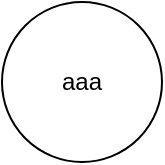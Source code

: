 <mxfile version="14.0.1" type="github">
  <diagram id="Yume8OBUcKfEvlyxWnCj" name="Page-1">
    <mxGraphModel dx="782" dy="404" grid="1" gridSize="10" guides="1" tooltips="1" connect="1" arrows="1" fold="1" page="1" pageScale="1" pageWidth="850" pageHeight="1100" math="0" shadow="0">
      <root>
        <mxCell id="0" />
        <mxCell id="1" parent="0" />
        <mxCell id="rHvMlpuuhFo9y_7ITMjo-1" value="aaa" style="ellipse;whiteSpace=wrap;html=1;aspect=fixed;" vertex="1" parent="1">
          <mxGeometry x="160" y="150" width="80" height="80" as="geometry" />
        </mxCell>
      </root>
    </mxGraphModel>
  </diagram>
</mxfile>

